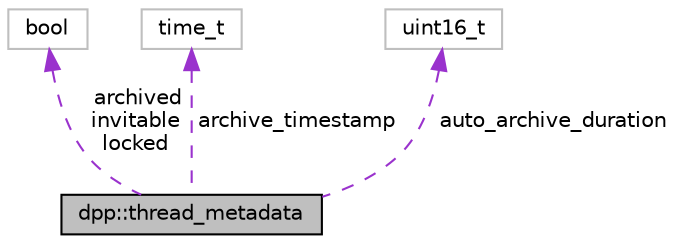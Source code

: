 digraph "dpp::thread_metadata"
{
 // INTERACTIVE_SVG=YES
 // LATEX_PDF_SIZE
  bgcolor="transparent";
  edge [fontname="Helvetica",fontsize="10",labelfontname="Helvetica",labelfontsize="10"];
  node [fontname="Helvetica",fontsize="10",shape=record];
  Node1 [label="dpp::thread_metadata",height=0.2,width=0.4,color="black", fillcolor="grey75", style="filled", fontcolor="black",tooltip="metadata for threads"];
  Node2 -> Node1 [dir="back",color="darkorchid3",fontsize="10",style="dashed",label=" archived\ninvitable\nlocked" ,fontname="Helvetica"];
  Node2 [label="bool",height=0.2,width=0.4,color="grey75",tooltip=" "];
  Node3 -> Node1 [dir="back",color="darkorchid3",fontsize="10",style="dashed",label=" archive_timestamp" ,fontname="Helvetica"];
  Node3 [label="time_t",height=0.2,width=0.4,color="grey75",tooltip=" "];
  Node4 -> Node1 [dir="back",color="darkorchid3",fontsize="10",style="dashed",label=" auto_archive_duration" ,fontname="Helvetica"];
  Node4 [label="uint16_t",height=0.2,width=0.4,color="grey75",tooltip=" "];
}
